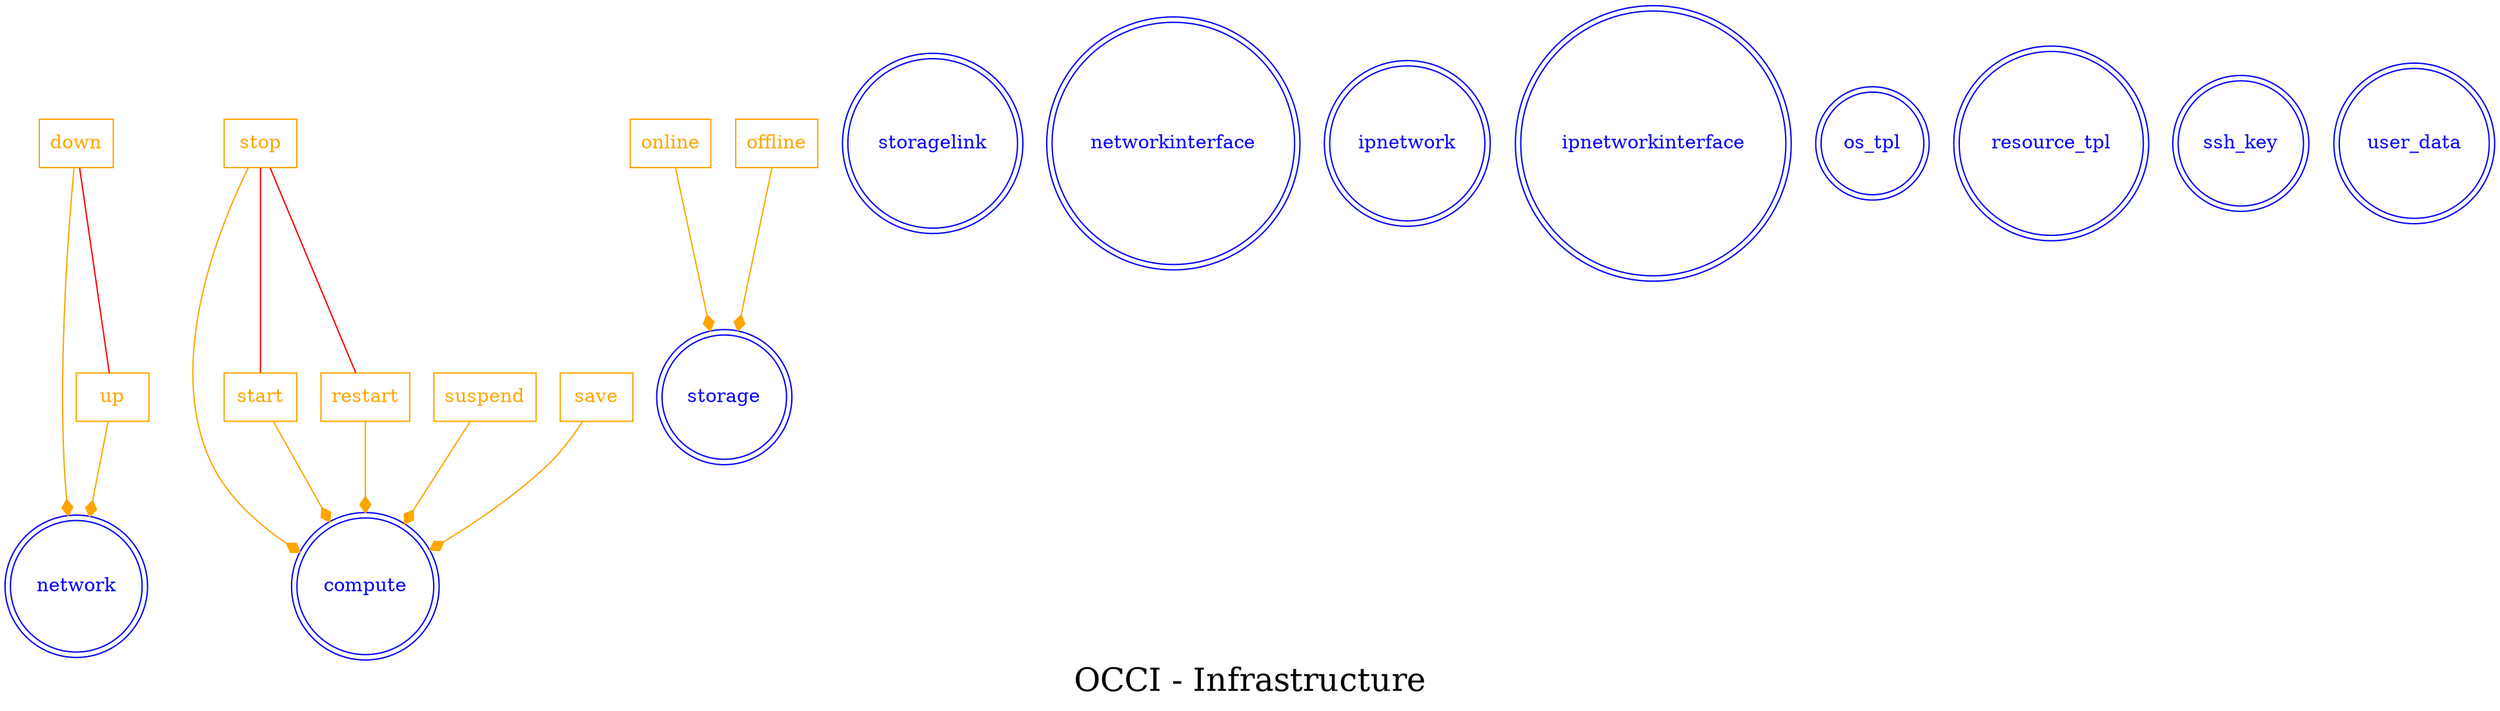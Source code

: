 digraph LexiconGraph {
graph[label="OCCI - Infrastructure", fontsize=24]
splines=true
"network" [color=blue, fontcolor=blue, shape=doublecircle]
"compute" [color=blue, fontcolor=blue, shape=doublecircle]
"storage" [color=blue, fontcolor=blue, shape=doublecircle]
"storagelink" [color=blue, fontcolor=blue, shape=doublecircle]
"networkinterface" [color=blue, fontcolor=blue, shape=doublecircle]
"ipnetwork" [color=blue, fontcolor=blue, shape=doublecircle]
"ipnetworkinterface" [color=blue, fontcolor=blue, shape=doublecircle]
"os_tpl" [color=blue, fontcolor=blue, shape=doublecircle]
"resource_tpl" [color=blue, fontcolor=blue, shape=doublecircle]
"ssh_key" [color=blue, fontcolor=blue, shape=doublecircle]
"user_data" [color=blue, fontcolor=blue, shape=doublecircle]
"up" [color=orange, fontcolor=orange, shape=box]
"up" -> "network" [color=orange, fontcolor=orange, arrowhead=diamond, arrowtail=none]
"down" -> "up" [color=red, fontcolor=red, arrowhead=none, arrowtail=none]
"down" [color=orange, fontcolor=orange, shape=box]
"down" -> "network" [color=orange, fontcolor=orange, arrowhead=diamond, arrowtail=none]
"start" [color=orange, fontcolor=orange, shape=box]
"start" -> "compute" [color=orange, fontcolor=orange, arrowhead=diamond, arrowtail=none]
"stop" -> "start" [color=red, fontcolor=red, arrowhead=none, arrowtail=none]
"stop" [color=orange, fontcolor=orange, shape=box]
"stop" -> "compute" [color=orange, fontcolor=orange, arrowhead=diamond, arrowtail=none]
"restart" [color=orange, fontcolor=orange, shape=box]
"restart" -> "compute" [color=orange, fontcolor=orange, arrowhead=diamond, arrowtail=none]
"stop" -> "restart" [color=red, fontcolor=red, arrowhead=none, arrowtail=none]
"suspend" [color=orange, fontcolor=orange, shape=box]
"suspend" -> "compute" [color=orange, fontcolor=orange, arrowhead=diamond, arrowtail=none]
"save" [color=orange, fontcolor=orange, shape=box]
"save" -> "compute" [color=orange, fontcolor=orange, arrowhead=diamond, arrowtail=none]
"online" [color=orange, fontcolor=orange, shape=box]
"online" -> "storage" [color=orange, fontcolor=orange, arrowhead=diamond, arrowtail=none]
"offline" [color=orange, fontcolor=orange, shape=box]
"offline" -> "storage" [color=orange, fontcolor=orange, arrowhead=diamond, arrowtail=none]
}
